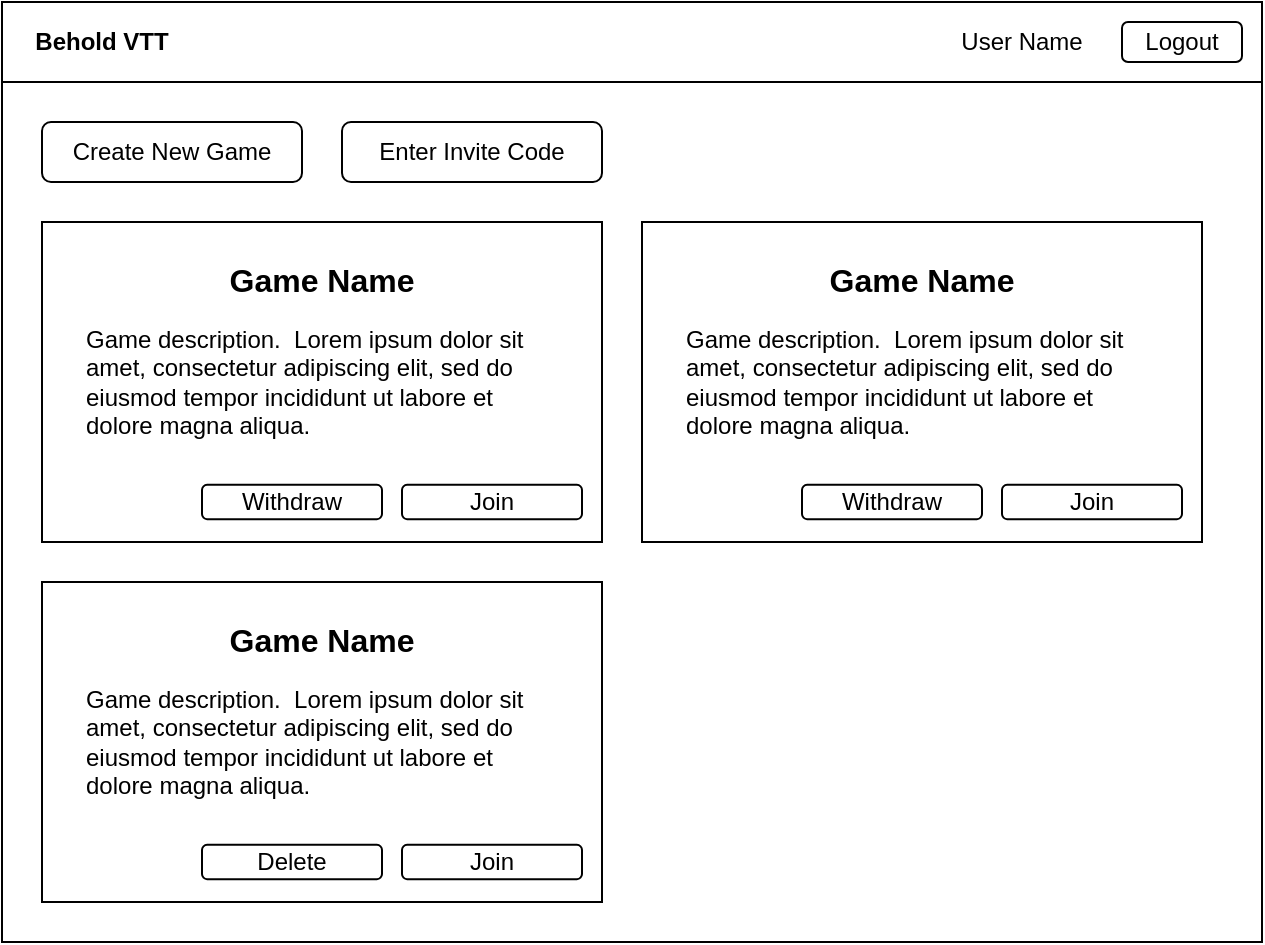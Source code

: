 <mxfile version="24.7.17">
  <diagram name="Page-1" id="03018318-947c-dd8e-b7a3-06fadd420f32">
    <mxGraphModel dx="721" dy="406" grid="1" gridSize="10" guides="1" tooltips="1" connect="1" arrows="1" fold="1" page="0" pageScale="1" pageWidth="1100" pageHeight="850" background="none" math="0" shadow="0">
      <root>
        <mxCell id="0" />
        <mxCell id="1" parent="0" />
        <mxCell id="a_xUBQwBy6rDpvlgd22E-2" value="" style="rounded=0;whiteSpace=wrap;html=1;" parent="1" vertex="1">
          <mxGeometry y="120" width="630" height="470" as="geometry" />
        </mxCell>
        <mxCell id="a_xUBQwBy6rDpvlgd22E-4" value="" style="rounded=0;whiteSpace=wrap;html=1;" parent="1" vertex="1">
          <mxGeometry y="120" width="630" height="40" as="geometry" />
        </mxCell>
        <mxCell id="a_xUBQwBy6rDpvlgd22E-5" value="Logout" style="rounded=1;whiteSpace=wrap;html=1;" parent="1" vertex="1">
          <mxGeometry x="560" y="130" width="60" height="20" as="geometry" />
        </mxCell>
        <mxCell id="a_xUBQwBy6rDpvlgd22E-6" value="Behold VTT" style="text;html=1;align=center;verticalAlign=middle;whiteSpace=wrap;rounded=0;fontStyle=1" parent="1" vertex="1">
          <mxGeometry x="10" y="125" width="80" height="30" as="geometry" />
        </mxCell>
        <mxCell id="a_xUBQwBy6rDpvlgd22E-7" value="User Name" style="text;html=1;align=center;verticalAlign=middle;whiteSpace=wrap;rounded=0;" parent="1" vertex="1">
          <mxGeometry x="470" y="125" width="80" height="30" as="geometry" />
        </mxCell>
        <mxCell id="a_xUBQwBy6rDpvlgd22E-20" value="Enter Invite Code" style="rounded=1;whiteSpace=wrap;html=1;" parent="1" vertex="1">
          <mxGeometry x="170" y="180" width="130" height="30" as="geometry" />
        </mxCell>
        <mxCell id="a_xUBQwBy6rDpvlgd22E-21" value="" style="group" parent="1" vertex="1" connectable="0">
          <mxGeometry x="20" y="230" width="280" height="160" as="geometry" />
        </mxCell>
        <mxCell id="a_xUBQwBy6rDpvlgd22E-22" value="" style="rounded=0;whiteSpace=wrap;html=1;" parent="a_xUBQwBy6rDpvlgd22E-21" vertex="1">
          <mxGeometry width="280" height="160" as="geometry" />
        </mxCell>
        <mxCell id="a_xUBQwBy6rDpvlgd22E-23" value="Game Name" style="text;html=1;align=center;verticalAlign=middle;whiteSpace=wrap;rounded=0;fontStyle=1;fontSize=16;" parent="a_xUBQwBy6rDpvlgd22E-21" vertex="1">
          <mxGeometry x="20" y="19.999" width="240" height="17.143" as="geometry" />
        </mxCell>
        <mxCell id="a_xUBQwBy6rDpvlgd22E-24" value="Game description.&amp;nbsp; Lorem ipsum dolor sit amet, consectetur adipiscing elit, sed do eiusmod tempor incididunt ut labore et dolore magna aliqua." style="text;html=1;align=left;verticalAlign=middle;whiteSpace=wrap;rounded=0;fontStyle=0" parent="a_xUBQwBy6rDpvlgd22E-21" vertex="1">
          <mxGeometry x="20" y="62.856" width="240" height="34.286" as="geometry" />
        </mxCell>
        <mxCell id="a_xUBQwBy6rDpvlgd22E-25" value="Join" style="rounded=1;whiteSpace=wrap;html=1;" parent="a_xUBQwBy6rDpvlgd22E-21" vertex="1">
          <mxGeometry x="180" y="131.429" width="90" height="17.143" as="geometry" />
        </mxCell>
        <mxCell id="YoHRcW7AfZJW7l2J4kEc-1" value="Withdraw" style="rounded=1;whiteSpace=wrap;html=1;" vertex="1" parent="a_xUBQwBy6rDpvlgd22E-21">
          <mxGeometry x="80" y="131.429" width="90" height="17.143" as="geometry" />
        </mxCell>
        <mxCell id="_uUnB0Orezx1W5GLMP9N-9" value="Create New Game" style="rounded=1;whiteSpace=wrap;html=1;" parent="1" vertex="1">
          <mxGeometry x="20" y="180" width="130" height="30" as="geometry" />
        </mxCell>
        <mxCell id="YoHRcW7AfZJW7l2J4kEc-2" value="" style="group" vertex="1" connectable="0" parent="1">
          <mxGeometry x="320" y="230" width="280" height="160" as="geometry" />
        </mxCell>
        <mxCell id="YoHRcW7AfZJW7l2J4kEc-3" value="" style="rounded=0;whiteSpace=wrap;html=1;" vertex="1" parent="YoHRcW7AfZJW7l2J4kEc-2">
          <mxGeometry width="280" height="160" as="geometry" />
        </mxCell>
        <mxCell id="YoHRcW7AfZJW7l2J4kEc-4" value="Game Name" style="text;html=1;align=center;verticalAlign=middle;whiteSpace=wrap;rounded=0;fontStyle=1;fontSize=16;" vertex="1" parent="YoHRcW7AfZJW7l2J4kEc-2">
          <mxGeometry x="20" y="19.999" width="240" height="17.143" as="geometry" />
        </mxCell>
        <mxCell id="YoHRcW7AfZJW7l2J4kEc-5" value="Game description.&amp;nbsp; Lorem ipsum dolor sit amet, consectetur adipiscing elit, sed do eiusmod tempor incididunt ut labore et dolore magna aliqua." style="text;html=1;align=left;verticalAlign=middle;whiteSpace=wrap;rounded=0;fontStyle=0" vertex="1" parent="YoHRcW7AfZJW7l2J4kEc-2">
          <mxGeometry x="20" y="62.856" width="240" height="34.286" as="geometry" />
        </mxCell>
        <mxCell id="YoHRcW7AfZJW7l2J4kEc-6" value="Join" style="rounded=1;whiteSpace=wrap;html=1;" vertex="1" parent="YoHRcW7AfZJW7l2J4kEc-2">
          <mxGeometry x="180" y="131.429" width="90" height="17.143" as="geometry" />
        </mxCell>
        <mxCell id="YoHRcW7AfZJW7l2J4kEc-7" value="Withdraw" style="rounded=1;whiteSpace=wrap;html=1;" vertex="1" parent="YoHRcW7AfZJW7l2J4kEc-2">
          <mxGeometry x="80" y="131.429" width="90" height="17.143" as="geometry" />
        </mxCell>
        <mxCell id="YoHRcW7AfZJW7l2J4kEc-15" value="" style="group" vertex="1" connectable="0" parent="1">
          <mxGeometry x="20" y="410" width="280" height="160" as="geometry" />
        </mxCell>
        <mxCell id="YoHRcW7AfZJW7l2J4kEc-16" value="" style="rounded=0;whiteSpace=wrap;html=1;" vertex="1" parent="YoHRcW7AfZJW7l2J4kEc-15">
          <mxGeometry width="280" height="160" as="geometry" />
        </mxCell>
        <mxCell id="YoHRcW7AfZJW7l2J4kEc-17" value="Game Name" style="text;html=1;align=center;verticalAlign=middle;whiteSpace=wrap;rounded=0;fontStyle=1;fontSize=16;" vertex="1" parent="YoHRcW7AfZJW7l2J4kEc-15">
          <mxGeometry x="20" y="19.999" width="240" height="17.143" as="geometry" />
        </mxCell>
        <mxCell id="YoHRcW7AfZJW7l2J4kEc-18" value="Game description.&amp;nbsp; Lorem ipsum dolor sit amet, consectetur adipiscing elit, sed do eiusmod tempor incididunt ut labore et dolore magna aliqua." style="text;html=1;align=left;verticalAlign=middle;whiteSpace=wrap;rounded=0;fontStyle=0" vertex="1" parent="YoHRcW7AfZJW7l2J4kEc-15">
          <mxGeometry x="20" y="62.856" width="240" height="34.286" as="geometry" />
        </mxCell>
        <mxCell id="YoHRcW7AfZJW7l2J4kEc-19" value="Join" style="rounded=1;whiteSpace=wrap;html=1;" vertex="1" parent="YoHRcW7AfZJW7l2J4kEc-15">
          <mxGeometry x="180" y="131.429" width="90" height="17.143" as="geometry" />
        </mxCell>
        <mxCell id="YoHRcW7AfZJW7l2J4kEc-20" value="Delete" style="rounded=1;whiteSpace=wrap;html=1;" vertex="1" parent="YoHRcW7AfZJW7l2J4kEc-15">
          <mxGeometry x="80" y="131.429" width="90" height="17.143" as="geometry" />
        </mxCell>
      </root>
    </mxGraphModel>
  </diagram>
</mxfile>
